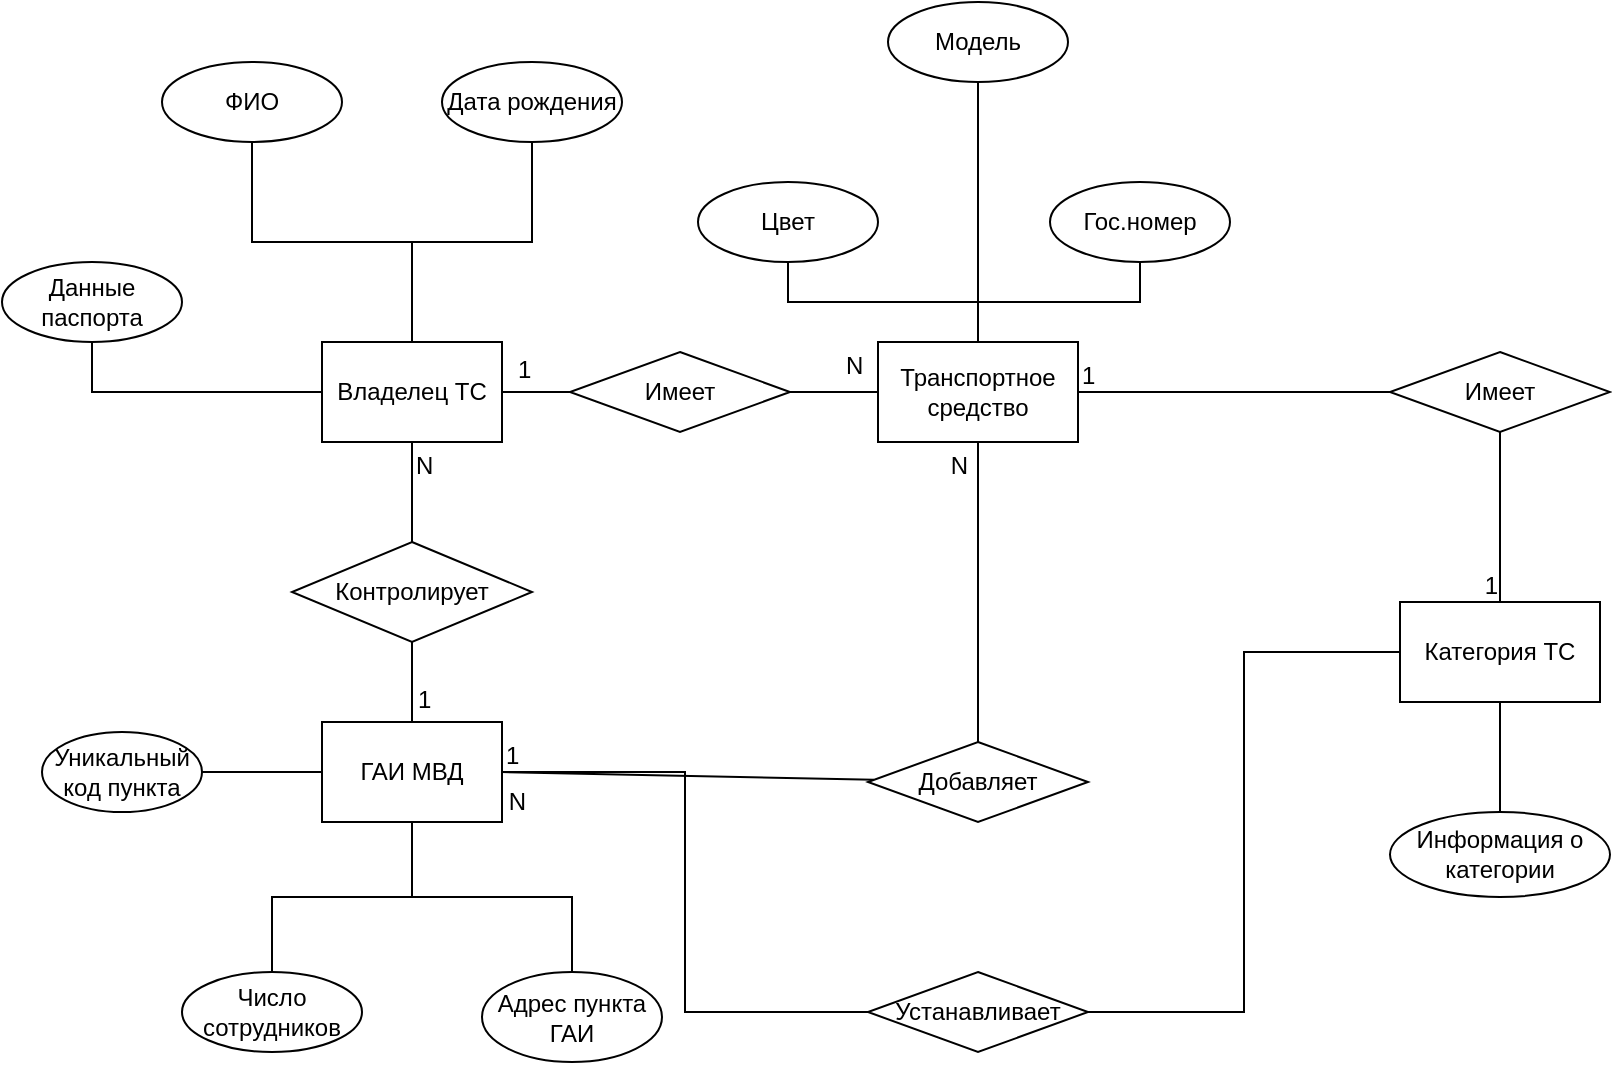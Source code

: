 <mxfile version="24.7.14">
  <diagram name="Страница — 1" id="ckJL72oD4UZl0WmPAvJ0">
    <mxGraphModel dx="1050" dy="530" grid="1" gridSize="10" guides="1" tooltips="1" connect="1" arrows="1" fold="1" page="1" pageScale="1" pageWidth="827" pageHeight="1169" math="0" shadow="0">
      <root>
        <mxCell id="0" />
        <mxCell id="1" parent="0" />
        <mxCell id="64Z--qGY2_ij0kFGhT7Z-11" style="edgeStyle=orthogonalEdgeStyle;rounded=0;orthogonalLoop=1;jettySize=auto;html=1;entryX=0.5;entryY=1;entryDx=0;entryDy=0;endArrow=none;endFill=0;" parent="1" source="64Z--qGY2_ij0kFGhT7Z-1" target="64Z--qGY2_ij0kFGhT7Z-5" edge="1">
          <mxGeometry relative="1" as="geometry" />
        </mxCell>
        <mxCell id="64Z--qGY2_ij0kFGhT7Z-12" style="edgeStyle=orthogonalEdgeStyle;rounded=0;orthogonalLoop=1;jettySize=auto;html=1;entryX=0.5;entryY=1;entryDx=0;entryDy=0;endArrow=none;endFill=0;" parent="1" source="64Z--qGY2_ij0kFGhT7Z-1" target="64Z--qGY2_ij0kFGhT7Z-6" edge="1">
          <mxGeometry relative="1" as="geometry" />
        </mxCell>
        <mxCell id="64Z--qGY2_ij0kFGhT7Z-13" style="edgeStyle=orthogonalEdgeStyle;rounded=0;orthogonalLoop=1;jettySize=auto;html=1;entryX=0.5;entryY=1;entryDx=0;entryDy=0;endArrow=none;endFill=0;" parent="1" source="64Z--qGY2_ij0kFGhT7Z-1" target="64Z--qGY2_ij0kFGhT7Z-7" edge="1">
          <mxGeometry relative="1" as="geometry" />
        </mxCell>
        <mxCell id="64Z--qGY2_ij0kFGhT7Z-80" value="" style="edgeStyle=orthogonalEdgeStyle;rounded=0;orthogonalLoop=1;jettySize=auto;html=1;endArrow=none;endFill=0;" parent="1" source="64Z--qGY2_ij0kFGhT7Z-1" target="64Z--qGY2_ij0kFGhT7Z-46" edge="1">
          <mxGeometry relative="1" as="geometry" />
        </mxCell>
        <mxCell id="64Z--qGY2_ij0kFGhT7Z-1" value="Владелец ТС" style="rounded=0;whiteSpace=wrap;html=1;" parent="1" vertex="1">
          <mxGeometry x="180" y="250" width="90" height="50" as="geometry" />
        </mxCell>
        <mxCell id="64Z--qGY2_ij0kFGhT7Z-18" style="edgeStyle=orthogonalEdgeStyle;rounded=0;orthogonalLoop=1;jettySize=auto;html=1;entryX=0.5;entryY=0;entryDx=0;entryDy=0;endArrow=none;endFill=0;" parent="1" source="64Z--qGY2_ij0kFGhT7Z-2" target="64Z--qGY2_ij0kFGhT7Z-14" edge="1">
          <mxGeometry relative="1" as="geometry" />
        </mxCell>
        <mxCell id="64Z--qGY2_ij0kFGhT7Z-20" style="edgeStyle=orthogonalEdgeStyle;rounded=0;orthogonalLoop=1;jettySize=auto;html=1;entryX=1;entryY=0.5;entryDx=0;entryDy=0;endArrow=none;endFill=0;" parent="1" source="64Z--qGY2_ij0kFGhT7Z-2" target="64Z--qGY2_ij0kFGhT7Z-17" edge="1">
          <mxGeometry relative="1" as="geometry" />
        </mxCell>
        <mxCell id="64Z--qGY2_ij0kFGhT7Z-24" value="" style="edgeStyle=orthogonalEdgeStyle;rounded=0;orthogonalLoop=1;jettySize=auto;html=1;endArrow=none;endFill=0;" parent="1" source="64Z--qGY2_ij0kFGhT7Z-2" target="64Z--qGY2_ij0kFGhT7Z-21" edge="1">
          <mxGeometry relative="1" as="geometry" />
        </mxCell>
        <mxCell id="64Z--qGY2_ij0kFGhT7Z-85" style="edgeStyle=orthogonalEdgeStyle;rounded=0;orthogonalLoop=1;jettySize=auto;html=1;entryX=0.5;entryY=0;entryDx=0;entryDy=0;endArrow=none;endFill=0;" parent="1" source="64Z--qGY2_ij0kFGhT7Z-2" target="64Z--qGY2_ij0kFGhT7Z-15" edge="1">
          <mxGeometry relative="1" as="geometry" />
        </mxCell>
        <mxCell id="64Z--qGY2_ij0kFGhT7Z-89" style="edgeStyle=orthogonalEdgeStyle;rounded=0;orthogonalLoop=1;jettySize=auto;html=1;entryX=0;entryY=0.5;entryDx=0;entryDy=0;endArrow=none;endFill=0;" parent="1" source="64Z--qGY2_ij0kFGhT7Z-2" target="64Z--qGY2_ij0kFGhT7Z-86" edge="1">
          <mxGeometry relative="1" as="geometry" />
        </mxCell>
        <mxCell id="64Z--qGY2_ij0kFGhT7Z-2" value="ГАИ МВД" style="rounded=0;whiteSpace=wrap;html=1;" parent="1" vertex="1">
          <mxGeometry x="180" y="440" width="90" height="50" as="geometry" />
        </mxCell>
        <mxCell id="64Z--qGY2_ij0kFGhT7Z-35" value="" style="edgeStyle=orthogonalEdgeStyle;rounded=0;orthogonalLoop=1;jettySize=auto;html=1;endArrow=none;endFill=0;" parent="1" source="64Z--qGY2_ij0kFGhT7Z-4" target="64Z--qGY2_ij0kFGhT7Z-30" edge="1">
          <mxGeometry relative="1" as="geometry" />
        </mxCell>
        <mxCell id="64Z--qGY2_ij0kFGhT7Z-45" style="edgeStyle=orthogonalEdgeStyle;rounded=0;orthogonalLoop=1;jettySize=auto;html=1;entryX=0.5;entryY=1;entryDx=0;entryDy=0;endArrow=none;endFill=0;" parent="1" source="64Z--qGY2_ij0kFGhT7Z-4" target="64Z--qGY2_ij0kFGhT7Z-33" edge="1">
          <mxGeometry relative="1" as="geometry" />
        </mxCell>
        <mxCell id="64Z--qGY2_ij0kFGhT7Z-84" style="edgeStyle=orthogonalEdgeStyle;rounded=0;orthogonalLoop=1;jettySize=auto;html=1;endArrow=none;endFill=0;" parent="1" source="64Z--qGY2_ij0kFGhT7Z-4" target="64Z--qGY2_ij0kFGhT7Z-31" edge="1">
          <mxGeometry relative="1" as="geometry" />
        </mxCell>
        <mxCell id="64Z--qGY2_ij0kFGhT7Z-4" value="Транспортное средство" style="rounded=0;whiteSpace=wrap;html=1;" parent="1" vertex="1">
          <mxGeometry x="458" y="250" width="100" height="50" as="geometry" />
        </mxCell>
        <mxCell id="64Z--qGY2_ij0kFGhT7Z-5" value="ФИО" style="ellipse;whiteSpace=wrap;html=1;" parent="1" vertex="1">
          <mxGeometry x="100" y="110" width="90" height="40" as="geometry" />
        </mxCell>
        <mxCell id="64Z--qGY2_ij0kFGhT7Z-6" value="Дата рождения" style="ellipse;whiteSpace=wrap;html=1;" parent="1" vertex="1">
          <mxGeometry x="240" y="110" width="90" height="40" as="geometry" />
        </mxCell>
        <mxCell id="64Z--qGY2_ij0kFGhT7Z-7" value="Данные паспорта" style="ellipse;whiteSpace=wrap;html=1;" parent="1" vertex="1">
          <mxGeometry x="20" y="210" width="90" height="40" as="geometry" />
        </mxCell>
        <mxCell id="64Z--qGY2_ij0kFGhT7Z-14" value="Адрес пункта ГАИ" style="ellipse;whiteSpace=wrap;html=1;" parent="1" vertex="1">
          <mxGeometry x="260" y="565" width="90" height="45" as="geometry" />
        </mxCell>
        <mxCell id="64Z--qGY2_ij0kFGhT7Z-15" value="Число сотрудников" style="ellipse;whiteSpace=wrap;html=1;" parent="1" vertex="1">
          <mxGeometry x="110" y="565" width="90" height="40" as="geometry" />
        </mxCell>
        <mxCell id="64Z--qGY2_ij0kFGhT7Z-17" value="Уникальный код пункта" style="ellipse;whiteSpace=wrap;html=1;" parent="1" vertex="1">
          <mxGeometry x="40" y="445" width="80" height="40" as="geometry" />
        </mxCell>
        <mxCell id="64Z--qGY2_ij0kFGhT7Z-22" value="" style="edgeStyle=orthogonalEdgeStyle;rounded=0;orthogonalLoop=1;jettySize=auto;html=1;endArrow=none;endFill=0;" parent="1" source="64Z--qGY2_ij0kFGhT7Z-21" target="64Z--qGY2_ij0kFGhT7Z-1" edge="1">
          <mxGeometry relative="1" as="geometry" />
        </mxCell>
        <mxCell id="64Z--qGY2_ij0kFGhT7Z-21" value="Контролирует" style="rhombus;whiteSpace=wrap;html=1;" parent="1" vertex="1">
          <mxGeometry x="165" y="350" width="120" height="50" as="geometry" />
        </mxCell>
        <mxCell id="64Z--qGY2_ij0kFGhT7Z-30" value="Гос.номер" style="ellipse;whiteSpace=wrap;html=1;" parent="1" vertex="1">
          <mxGeometry x="544" y="170" width="90" height="40" as="geometry" />
        </mxCell>
        <mxCell id="64Z--qGY2_ij0kFGhT7Z-31" value="Модель" style="ellipse;whiteSpace=wrap;html=1;" parent="1" vertex="1">
          <mxGeometry x="463" y="80" width="90" height="40" as="geometry" />
        </mxCell>
        <mxCell id="64Z--qGY2_ij0kFGhT7Z-33" value="Цвет" style="ellipse;whiteSpace=wrap;html=1;" parent="1" vertex="1">
          <mxGeometry x="368" y="170" width="90" height="40" as="geometry" />
        </mxCell>
        <mxCell id="64Z--qGY2_ij0kFGhT7Z-44" style="edgeStyle=orthogonalEdgeStyle;rounded=0;orthogonalLoop=1;jettySize=auto;html=1;entryX=0.5;entryY=0;entryDx=0;entryDy=0;endArrow=none;endFill=0;" parent="1" source="64Z--qGY2_ij0kFGhT7Z-39" target="64Z--qGY2_ij0kFGhT7Z-43" edge="1">
          <mxGeometry relative="1" as="geometry" />
        </mxCell>
        <mxCell id="64Z--qGY2_ij0kFGhT7Z-39" value="Категория ТС" style="rounded=0;whiteSpace=wrap;html=1;" parent="1" vertex="1">
          <mxGeometry x="719" y="380" width="100" height="50" as="geometry" />
        </mxCell>
        <mxCell id="64Z--qGY2_ij0kFGhT7Z-43" value="Информация о категории" style="ellipse;whiteSpace=wrap;html=1;" parent="1" vertex="1">
          <mxGeometry x="714" y="485" width="110" height="42.5" as="geometry" />
        </mxCell>
        <mxCell id="64Z--qGY2_ij0kFGhT7Z-81" value="" style="edgeStyle=orthogonalEdgeStyle;rounded=0;orthogonalLoop=1;jettySize=auto;html=1;endArrow=none;endFill=0;" parent="1" source="64Z--qGY2_ij0kFGhT7Z-46" target="64Z--qGY2_ij0kFGhT7Z-4" edge="1">
          <mxGeometry relative="1" as="geometry" />
        </mxCell>
        <mxCell id="64Z--qGY2_ij0kFGhT7Z-46" value="Имеет" style="rhombus;whiteSpace=wrap;html=1;" parent="1" vertex="1">
          <mxGeometry x="304" y="255" width="110" height="40" as="geometry" />
        </mxCell>
        <mxCell id="64Z--qGY2_ij0kFGhT7Z-65" value="" style="endArrow=none;html=1;rounded=0;entryX=0.5;entryY=0;entryDx=0;entryDy=0;" parent="1" source="64Z--qGY2_ij0kFGhT7Z-40" target="64Z--qGY2_ij0kFGhT7Z-39" edge="1">
          <mxGeometry relative="1" as="geometry">
            <mxPoint x="520" y="404.57" as="sourcePoint" />
            <mxPoint x="680" y="404.57" as="targetPoint" />
          </mxGeometry>
        </mxCell>
        <mxCell id="64Z--qGY2_ij0kFGhT7Z-67" value="1" style="resizable=0;html=1;whiteSpace=wrap;align=right;verticalAlign=bottom;" parent="64Z--qGY2_ij0kFGhT7Z-65" connectable="0" vertex="1">
          <mxGeometry x="1" relative="1" as="geometry" />
        </mxCell>
        <mxCell id="64Z--qGY2_ij0kFGhT7Z-68" value="" style="endArrow=none;html=1;rounded=0;exitX=1;exitY=0.5;exitDx=0;exitDy=0;" parent="1" source="64Z--qGY2_ij0kFGhT7Z-4" target="64Z--qGY2_ij0kFGhT7Z-40" edge="1">
          <mxGeometry relative="1" as="geometry">
            <mxPoint x="520" y="404.57" as="sourcePoint" />
            <mxPoint x="680" y="404.57" as="targetPoint" />
          </mxGeometry>
        </mxCell>
        <mxCell id="64Z--qGY2_ij0kFGhT7Z-69" value="1" style="resizable=0;html=1;whiteSpace=wrap;align=left;verticalAlign=bottom;" parent="64Z--qGY2_ij0kFGhT7Z-68" connectable="0" vertex="1">
          <mxGeometry x="-1" relative="1" as="geometry" />
        </mxCell>
        <mxCell id="64Z--qGY2_ij0kFGhT7Z-40" value="Имеет" style="rhombus;whiteSpace=wrap;html=1;" parent="1" vertex="1">
          <mxGeometry x="714" y="255" width="110" height="40" as="geometry" />
        </mxCell>
        <mxCell id="64Z--qGY2_ij0kFGhT7Z-71" value="" style="endArrow=none;html=1;rounded=0;entryX=0.5;entryY=1;entryDx=0;entryDy=0;" parent="1" source="64Z--qGY2_ij0kFGhT7Z-25" target="64Z--qGY2_ij0kFGhT7Z-4" edge="1">
          <mxGeometry relative="1" as="geometry">
            <mxPoint x="430" y="410" as="sourcePoint" />
            <mxPoint x="590" y="410" as="targetPoint" />
          </mxGeometry>
        </mxCell>
        <mxCell id="64Z--qGY2_ij0kFGhT7Z-73" value="N" style="resizable=0;html=1;whiteSpace=wrap;align=right;verticalAlign=bottom;" parent="64Z--qGY2_ij0kFGhT7Z-71" connectable="0" vertex="1">
          <mxGeometry x="1" relative="1" as="geometry">
            <mxPoint x="-4" y="20" as="offset" />
          </mxGeometry>
        </mxCell>
        <mxCell id="64Z--qGY2_ij0kFGhT7Z-74" value="" style="endArrow=none;html=1;rounded=0;exitX=1;exitY=0.5;exitDx=0;exitDy=0;" parent="1" source="64Z--qGY2_ij0kFGhT7Z-2" target="64Z--qGY2_ij0kFGhT7Z-25" edge="1">
          <mxGeometry relative="1" as="geometry">
            <mxPoint x="280" y="465" as="sourcePoint" />
            <mxPoint x="590" y="410" as="targetPoint" />
          </mxGeometry>
        </mxCell>
        <mxCell id="64Z--qGY2_ij0kFGhT7Z-75" value="1" style="resizable=0;html=1;whiteSpace=wrap;align=left;verticalAlign=bottom;" parent="64Z--qGY2_ij0kFGhT7Z-74" connectable="0" vertex="1">
          <mxGeometry x="-1" relative="1" as="geometry" />
        </mxCell>
        <mxCell id="64Z--qGY2_ij0kFGhT7Z-25" value="Добавляет" style="rhombus;whiteSpace=wrap;html=1;" parent="1" vertex="1">
          <mxGeometry x="453" y="450" width="110" height="40" as="geometry" />
        </mxCell>
        <mxCell id="64Z--qGY2_ij0kFGhT7Z-77" value="1" style="resizable=0;html=1;whiteSpace=wrap;align=left;verticalAlign=bottom;" parent="1" connectable="0" vertex="1">
          <mxGeometry x="280" y="475" as="geometry">
            <mxPoint x="-54" y="-38" as="offset" />
          </mxGeometry>
        </mxCell>
        <mxCell id="64Z--qGY2_ij0kFGhT7Z-78" value="N" style="resizable=0;html=1;whiteSpace=wrap;align=left;verticalAlign=bottom;" parent="1" connectable="0" vertex="1">
          <mxGeometry x="225" y="320" as="geometry" />
        </mxCell>
        <mxCell id="64Z--qGY2_ij0kFGhT7Z-82" value="N" style="resizable=0;html=1;whiteSpace=wrap;align=left;verticalAlign=bottom;" parent="1" connectable="0" vertex="1">
          <mxGeometry x="440" y="270" as="geometry" />
        </mxCell>
        <mxCell id="64Z--qGY2_ij0kFGhT7Z-83" value="1" style="resizable=0;html=1;whiteSpace=wrap;align=left;verticalAlign=bottom;" parent="1" connectable="0" vertex="1">
          <mxGeometry x="330" y="310" as="geometry">
            <mxPoint x="-54" y="-38" as="offset" />
          </mxGeometry>
        </mxCell>
        <mxCell id="64Z--qGY2_ij0kFGhT7Z-92" style="edgeStyle=orthogonalEdgeStyle;rounded=0;orthogonalLoop=1;jettySize=auto;html=1;entryX=0;entryY=0.5;entryDx=0;entryDy=0;endArrow=none;endFill=0;" parent="1" source="64Z--qGY2_ij0kFGhT7Z-86" target="64Z--qGY2_ij0kFGhT7Z-39" edge="1">
          <mxGeometry relative="1" as="geometry" />
        </mxCell>
        <mxCell id="64Z--qGY2_ij0kFGhT7Z-86" value="Устанавливает" style="rhombus;whiteSpace=wrap;html=1;" parent="1" vertex="1">
          <mxGeometry x="453" y="565" width="110" height="40" as="geometry" />
        </mxCell>
        <mxCell id="64Z--qGY2_ij0kFGhT7Z-93" value="N" style="resizable=0;html=1;whiteSpace=wrap;align=right;verticalAlign=bottom;" parent="1" connectable="0" vertex="1">
          <mxGeometry x="414" y="380.003" as="geometry">
            <mxPoint x="-131" y="108" as="offset" />
          </mxGeometry>
        </mxCell>
      </root>
    </mxGraphModel>
  </diagram>
</mxfile>
